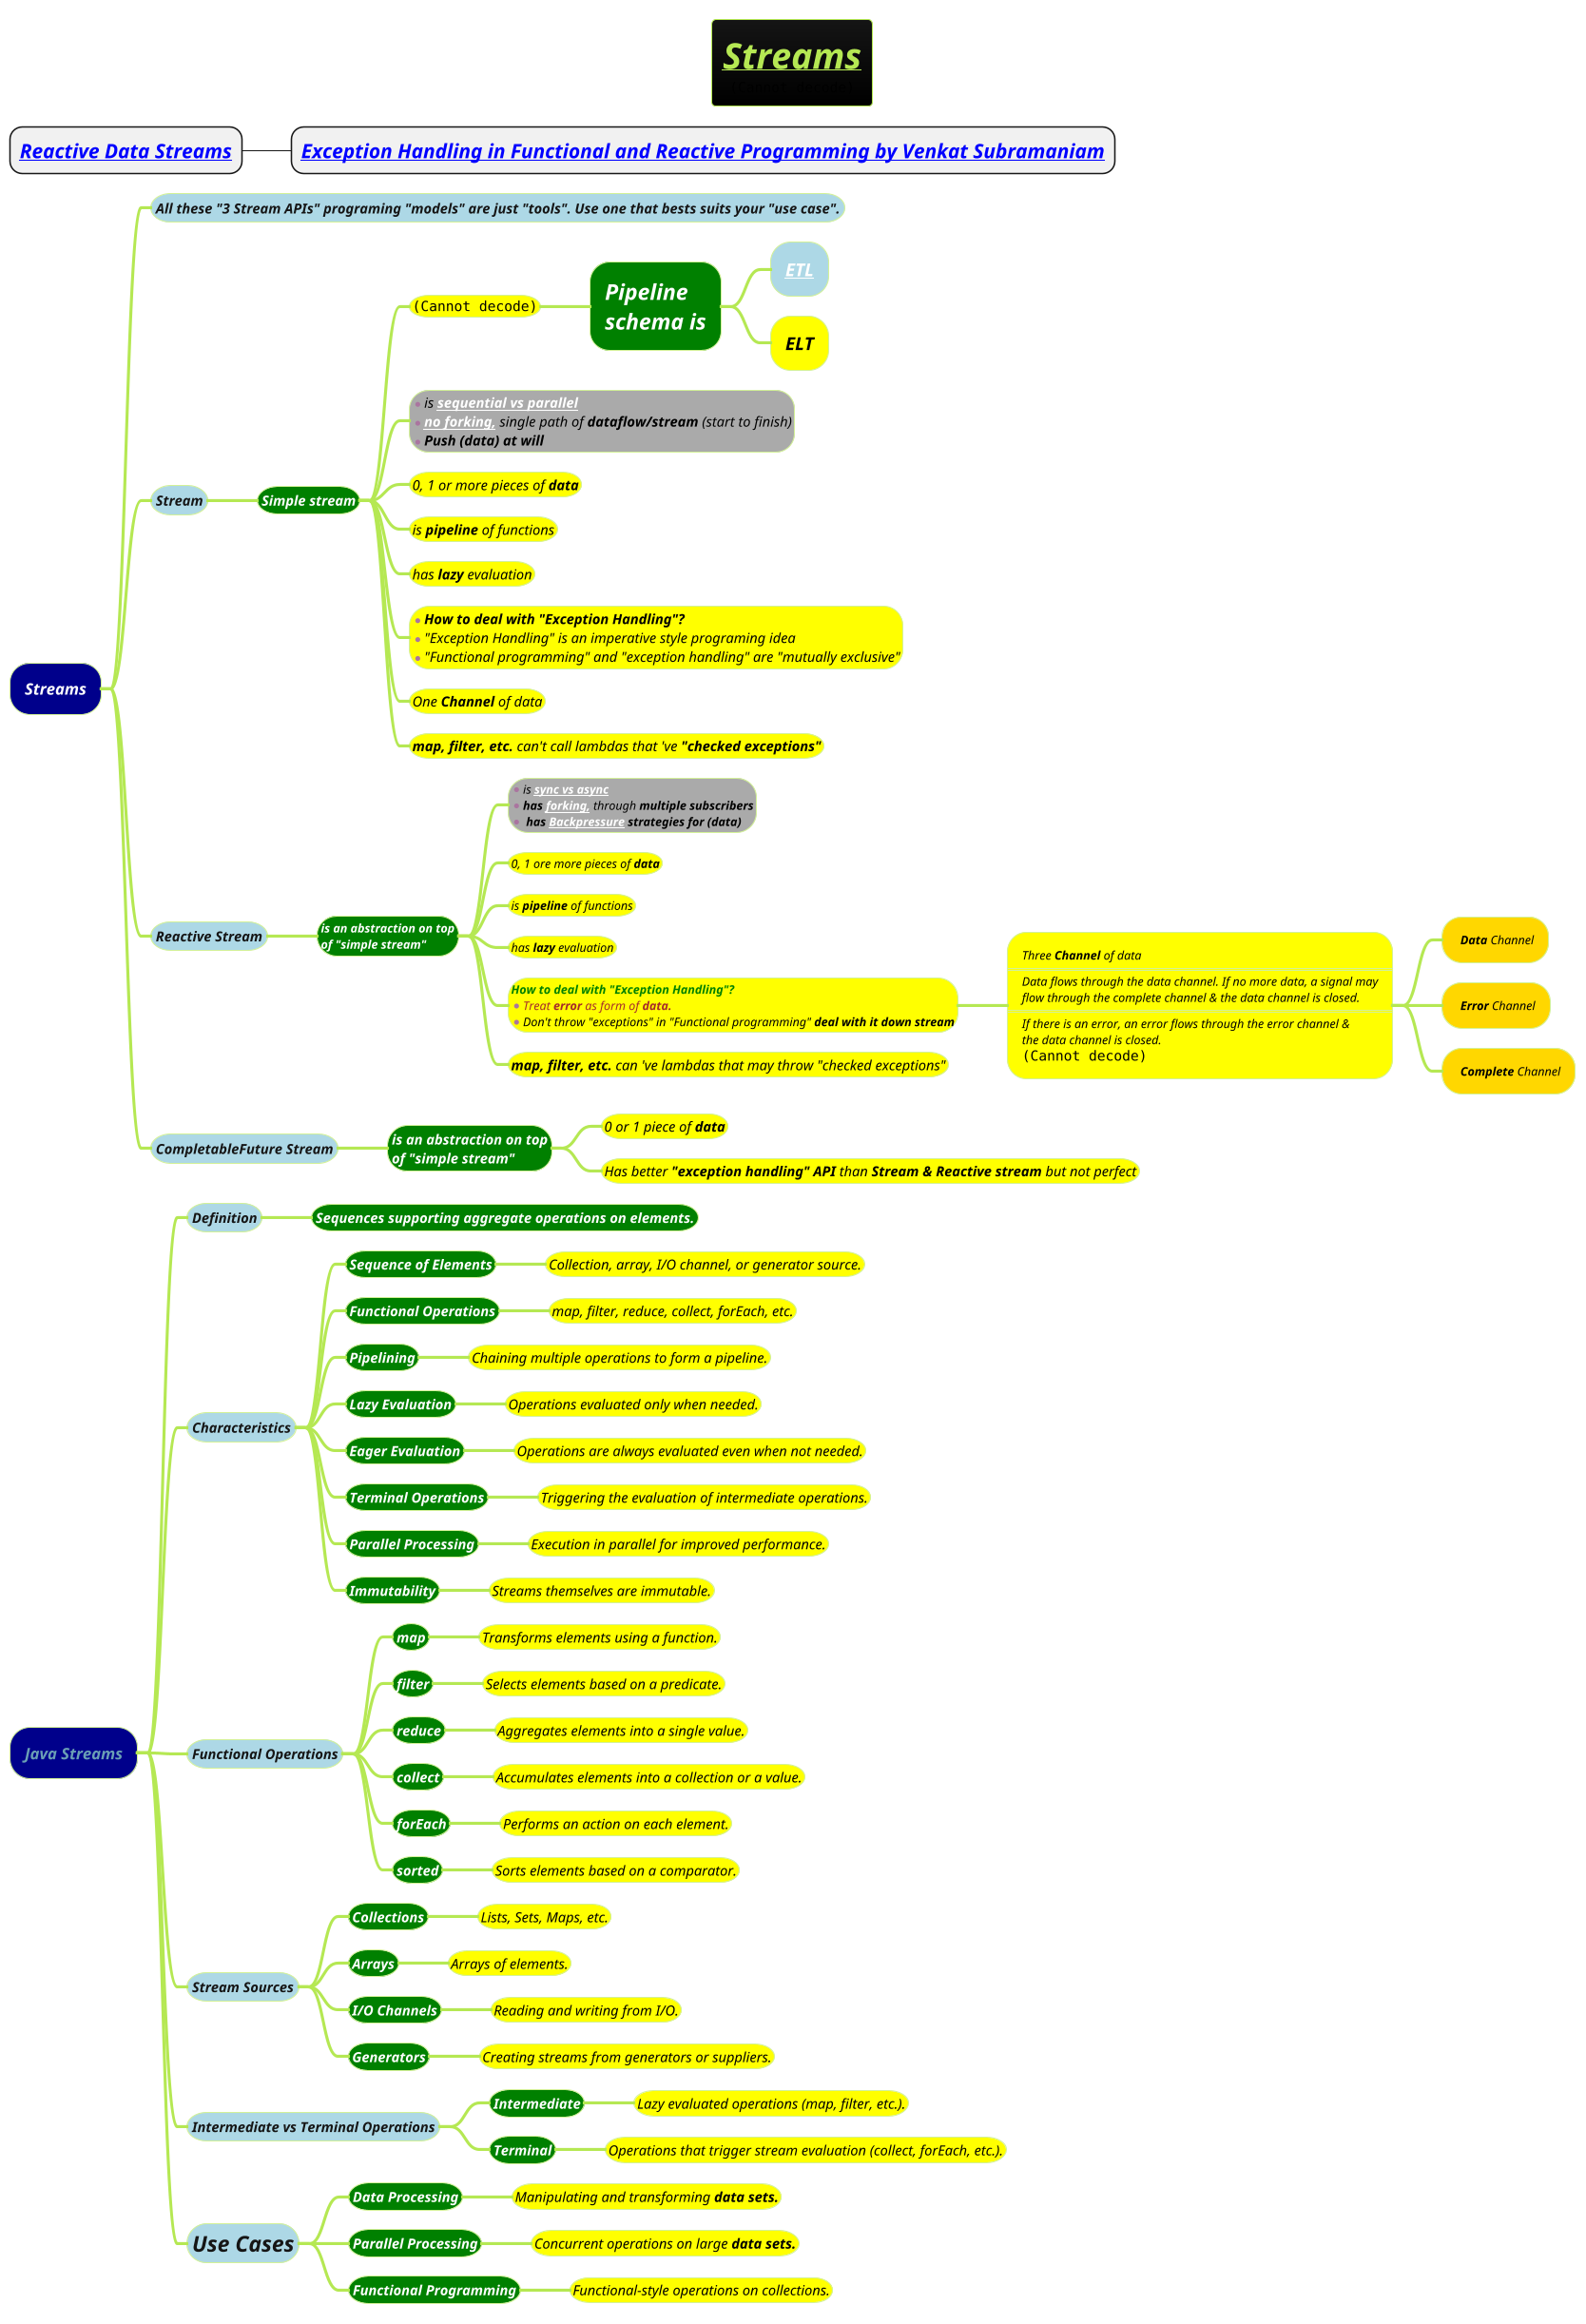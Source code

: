 @startmindmap
title =<i><b><u>Streams\n<img:images/img_30.png{scale=0.7}>

* ==<i><b>[[docs/3-programming-languages/Venkat-Subramaniam/Reactive-Data-Stream.puml Reactive Data Streams]]
** ==<i><b>[[https://www.youtube.com/watch?v=S5tLVsvbHBg&t=5622s&ab_channel=Devoxx Exception Handling in Functional and Reactive Programming by Venkat Subramaniam]]
!theme hacker
*[#darkblue] <color:white><i>Streams
**[#lightblue] <i><color #blac><size:14>All these "3 Stream APIs" programing "models" are just "tools". Use one that bests suits your "use case".
**[#lightblue] <i><color #blac><size:14>Stream
***[#green] <b><i><color #white><size:14>Simple stream
****[#yellow] <i><color #black><size:14><img:images/img_29.png{scale=0.45}>
*****[#green] <b><i><color #white><size:22>Pipeline \n<b><i><color #white><size:22>schema is
******[#lightblue] <b><i><color #black><size:18>[[docs/AI-ML-DL-Data-Science-and-BigData/data-science/data-or-database-migration/Data-Migration-Strategies/ETL-(Extract-Transform-Load)-Strategy.puml ETL]]
******[#yellow] <b><i><color #black><size:18>ELT
****[#a]:*<i><color #black><size:14>is <b>[[docs/3-programming-languages/Venkat-Subramaniam/gif/sequential-vs-parallel.adoc sequential vs parallel]]
*<i><color #black><size:14><b>[[docs/3-programming-languages/Venkat-Subramaniam/gif/synchronous-vs-asynchronous.adoc no forking,]]</b> single path of **dataflow/stream** (start to finish)
*<i><color #black><size:14><b>Push **(data)** at will;
****[#yellow] <i><color #black><size:14>0, 1 or more pieces of <b>data
****[#yellow] <i><color #black><size:14>is <b>pipeline</b> of functions
****[#yellow] <i><color #black><size:14>has <b>lazy</b> evaluation
****[#yellow] *<i><color #black><size:14><b>How to deal with "Exception Handling"?\n*<i><color #black><size:14>"Exception Handling" is an imperative style programing idea \n*<i><color #black><size:14>"Functional programming" and "exception handling" are "mutually exclusive"
****[#yellow] <i><color #black><size:14>One <b>Channel</b> of data
****[#yellow] <i><color #black><size:14><b>map, filter, etc.</b> can't call lambdas that 've <b>"checked exceptions"
**[#lightblue] <i><color #blac><size:14>Reactive Stream
***[#green] <b><i><color #white><size:12>is an abstraction on top\n<b><i><color #white><size:12>of "simple stream"
****[#a]:*<i><color #black><size:12>is <b>[[docs/3-programming-languages/Venkat-Subramaniam/gif/synchronous-vs-asynchronous.adoc sync vs async]]
*<i><color #black><size:12><b>has [[docs/3-programming-languages/Venkat-Subramaniam/gif/synchronous-vs-asynchronous.adoc forking,]]</b> through <b>multiple subscribers
*<i><color #black><size:12><b> has [[docs/3-programming-languages/Venkat-Subramaniam/gif/stream-aggregation.adoc Backpressure]] strategies for (data);
****[#yellow] <i><color #black><size:12>0, 1 ore more pieces of <b>data
****[#yellow] <i><color #black><size:12>is <b>pipeline</b> of functions
****[#yellow] <i><color #black><size:12>has <b>lazy</b> evaluation
****[#yellow] <i><color #green><size:12><b>How to deal with "Exception Handling"?\n*<i><color #brown><size:12>Treat <b>error</b> as form of <b>data.\n*<i><color #black><size:12>Don't throw "exceptions" in "Functional programming" <b>deal with it down stream
*****[#yellow]:<i><color #black><size:12>Three <b>Channel</b> of data
====
<i><color #black><size:12>Data flows through the data channel. If no more data, a signal may
<i><color #black><size:12>flow through the complete channel & the data channel is closed.
====
<i><color #black><size:12>If there is an error, an error flows through the error channel &
<i><color #black><size:12>the data channel is closed.
<img:images/img_24.png{scale=0.7}>;

******[#gold] <i><color #black><size:12> <b>Data</b> Channel
******[#gold] <i><color #black><size:12> <b>Error</b> Channel
******[#gold] <i><color #black><size:12> <b>Complete</b> Channel
****[#yellow] <i><color #black><size:14><b>map, filter, etc.</b> can 've lambdas that may throw "checked exceptions"
**[#lightblue] <i><color #blac><size:14>CompletableFuture Stream
***[#green] <b><i><color #white><size:14>is an abstraction on top\n<b><i><color #white><size:14>of "simple stream"
****[#yellow] <i><color #black><size:14>0 or 1 piece of <b>data
****[#yellow] <i><color #black><size:14>Has better **"exception handling" API** than **Stream & Reactive stream** but not perfect

*[#darkblue] <i>Java Streams
**[#lightblue] <i><color #blac><size:14>Definition
***[#green] <b><i><color #white><size:14>Sequences supporting aggregate operations on elements.
**[#lightblue] <i><color #blac><size:14>Characteristics
***[#green] <b><i><color #white><size:14>Sequence of Elements
****[#yellow] <i><color #black><size:14>Collection, array, I/O channel, or generator source.
***[#green] <b><i><color #white><size:14>Functional Operations
****[#yellow] <i><color #black><size:14>map, filter, reduce, collect, forEach, etc.
***[#green] <b><i><color #white><size:14>Pipelining
****[#yellow] <i><color #black><size:14>Chaining multiple operations to form a pipeline.
***[#green] <b><i><color #white><size:14>Lazy Evaluation
****[#yellow] <i><color #black><size:14>Operations evaluated only when needed.
***[#green] <b><i><color #white><size:14>Eager Evaluation
****[#yellow] <i><color #black><size:14>Operations are always evaluated even when not needed.
***[#green] <b><i><color #white><size:14>Terminal Operations
****[#yellow] <i><color #black><size:14>Triggering the evaluation of intermediate operations.
***[#green] <b><i><color #white><size:14>Parallel Processing
****[#yellow] <i><color #black><size:14>Execution in parallel for improved performance.
***[#green] <b><i><color #white><size:14>Immutability
****[#yellow] <i><color #black><size:14>Streams themselves are immutable.
**[#lightblue] <i><color #blac><size:14>Functional Operations
***[#green] <b><i><color #white><size:14>map
****[#yellow] <i><color #black><size:14>Transforms elements using a function.
***[#green] <b><i><color #white><size:14>filter
****[#yellow] <i><color #black><size:14>Selects elements based on a predicate.
***[#green] <b><i><color #white><size:14>reduce
****[#yellow] <i><color #black><size:14>Aggregates elements into a single value.
***[#green] <b><i><color #white><size:14>collect
****[#yellow] <i><color #black><size:14>Accumulates elements into a collection or a value.
***[#green] <b><i><color #white><size:14>forEach
****[#yellow] <i><color #black><size:14>Performs an action on each element.
***[#green] <b><i><color #white><size:14>sorted
****[#yellow] <i><color #black><size:14>Sorts elements based on a comparator.
**[#lightblue] <i><color #blac><size:14>Stream Sources
***[#green] <b><i><color #white><size:14>Collections
****[#yellow] <i><color #black><size:14>Lists, Sets, Maps, etc.
***[#green] <b><i><color #white><size:14>Arrays
****[#yellow] <i><color #black><size:14>Arrays of elements.
***[#green] <b><i><color #white><size:14>I/O Channels
****[#yellow] <i><color #black><size:14>Reading and writing from I/O.
***[#green] <b><i><color #white><size:14>Generators
****[#yellow] <i><color #black><size:14>Creating streams from generators or suppliers.
**[#lightblue] <i><color #blac><size:14>Intermediate vs Terminal Operations
***[#green] <b><i><color #white><size:14>Intermediate
****[#yellow] <i><color #black><size:14>Lazy evaluated operations (map, filter, etc.).
***[#green] <b><i><color #white><size:14>Terminal
****[#yellow] <i><color #black><size:14>Operations that trigger stream evaluation (collect, forEach, etc.).
**[#lightblue] <i><color #blac><size:22>Use Cases
***[#green] <b><i><color #white><size:14>Data Processing
****[#yellow] <i><color #black><size:14>Manipulating and transforming <b>data sets.
***[#green] <b><i><color #white><size:14>Parallel Processing
****[#yellow] <i><color #black><size:14>Concurrent operations on large <b>data sets.
***[#green] <b><i><color #white><size:14>Functional Programming
****[#yellow] <i><color #black><size:14>Functional-style operations on collections.
@endmindmap
